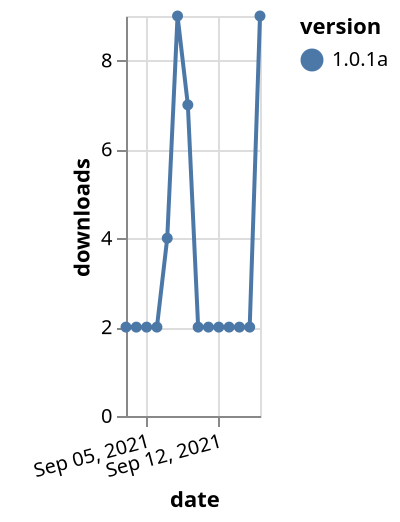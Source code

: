 {"$schema": "https://vega.github.io/schema/vega-lite/v5.json", "description": "A simple bar chart with embedded data.", "data": {"values": [{"date": "2021-09-03", "total": 2404, "delta": 2, "version": "1.0.1a"}, {"date": "2021-09-04", "total": 2406, "delta": 2, "version": "1.0.1a"}, {"date": "2021-09-05", "total": 2408, "delta": 2, "version": "1.0.1a"}, {"date": "2021-09-06", "total": 2410, "delta": 2, "version": "1.0.1a"}, {"date": "2021-09-07", "total": 2414, "delta": 4, "version": "1.0.1a"}, {"date": "2021-09-08", "total": 2423, "delta": 9, "version": "1.0.1a"}, {"date": "2021-09-09", "total": 2430, "delta": 7, "version": "1.0.1a"}, {"date": "2021-09-10", "total": 2432, "delta": 2, "version": "1.0.1a"}, {"date": "2021-09-11", "total": 2434, "delta": 2, "version": "1.0.1a"}, {"date": "2021-09-12", "total": 2436, "delta": 2, "version": "1.0.1a"}, {"date": "2021-09-13", "total": 2438, "delta": 2, "version": "1.0.1a"}, {"date": "2021-09-14", "total": 2440, "delta": 2, "version": "1.0.1a"}, {"date": "2021-09-15", "total": 2442, "delta": 2, "version": "1.0.1a"}, {"date": "2021-09-16", "total": 2451, "delta": 9, "version": "1.0.1a"}]}, "width": "container", "mark": {"type": "line", "point": {"filled": true}}, "encoding": {"x": {"field": "date", "type": "temporal", "timeUnit": "yearmonthdate", "title": "date", "axis": {"labelAngle": -15}}, "y": {"field": "delta", "type": "quantitative", "title": "downloads"}, "color": {"field": "version", "type": "nominal"}, "tooltip": {"field": "delta"}}}